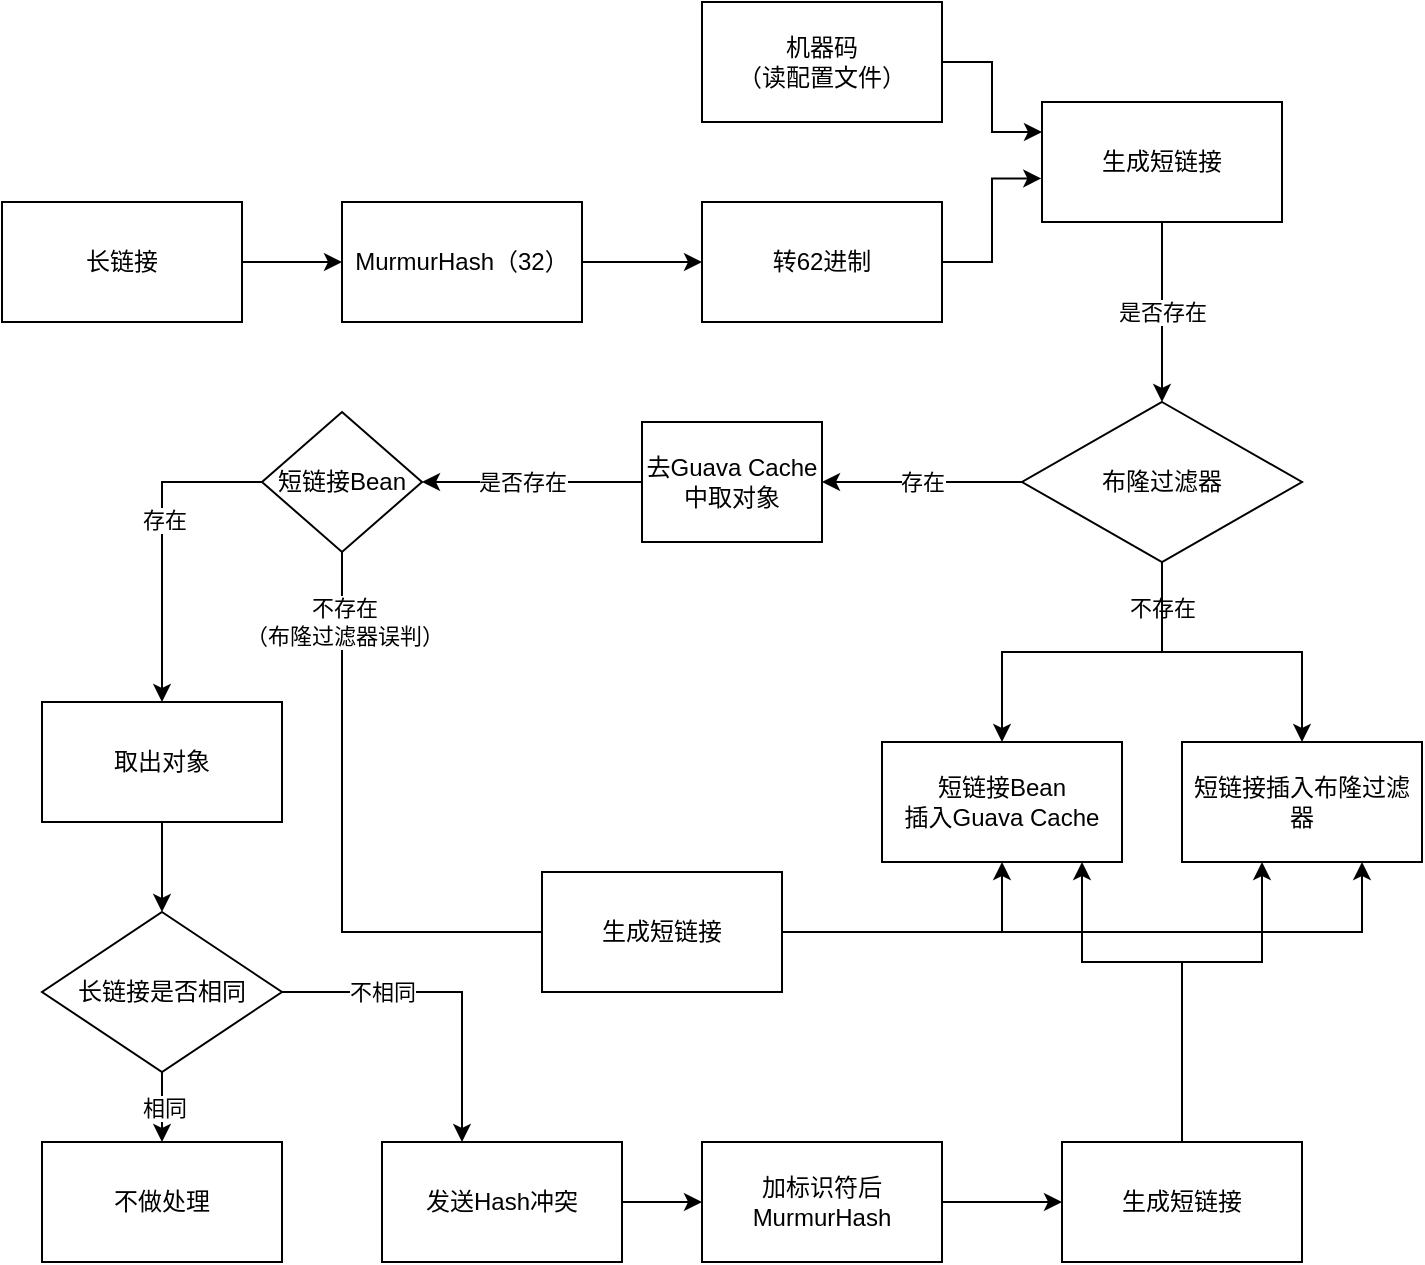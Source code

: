 <mxfile version="17.4.6" type="github" pages="2">
  <diagram id="PhP-BJQ2wtuO1mvePhvb" name="第 1 页">
    <mxGraphModel dx="1038" dy="524" grid="1" gridSize="10" guides="1" tooltips="1" connect="1" arrows="1" fold="1" page="1" pageScale="1" pageWidth="827" pageHeight="1169" math="0" shadow="0">
      <root>
        <mxCell id="0" />
        <mxCell id="1" parent="0" />
        <mxCell id="Cr4EuKPD1U2jUR8o6u61-5" style="edgeStyle=orthogonalEdgeStyle;rounded=0;orthogonalLoop=1;jettySize=auto;html=1;" edge="1" parent="1" source="Cr4EuKPD1U2jUR8o6u61-1" target="Cr4EuKPD1U2jUR8o6u61-3">
          <mxGeometry relative="1" as="geometry" />
        </mxCell>
        <mxCell id="Cr4EuKPD1U2jUR8o6u61-1" value="长链接" style="rounded=0;whiteSpace=wrap;html=1;" vertex="1" parent="1">
          <mxGeometry x="40" y="190" width="120" height="60" as="geometry" />
        </mxCell>
        <mxCell id="Cr4EuKPD1U2jUR8o6u61-6" style="edgeStyle=orthogonalEdgeStyle;rounded=0;orthogonalLoop=1;jettySize=auto;html=1;" edge="1" parent="1" source="Cr4EuKPD1U2jUR8o6u61-3" target="Cr4EuKPD1U2jUR8o6u61-4">
          <mxGeometry relative="1" as="geometry" />
        </mxCell>
        <mxCell id="Cr4EuKPD1U2jUR8o6u61-3" value="MurmurHash（32）" style="rounded=0;whiteSpace=wrap;html=1;" vertex="1" parent="1">
          <mxGeometry x="210" y="190" width="120" height="60" as="geometry" />
        </mxCell>
        <mxCell id="Cr4EuKPD1U2jUR8o6u61-10" style="edgeStyle=orthogonalEdgeStyle;rounded=0;orthogonalLoop=1;jettySize=auto;html=1;entryX=-0.003;entryY=0.637;entryDx=0;entryDy=0;entryPerimeter=0;" edge="1" parent="1" source="Cr4EuKPD1U2jUR8o6u61-4" target="Cr4EuKPD1U2jUR8o6u61-8">
          <mxGeometry relative="1" as="geometry" />
        </mxCell>
        <mxCell id="Cr4EuKPD1U2jUR8o6u61-4" value="转62进制" style="rounded=0;whiteSpace=wrap;html=1;" vertex="1" parent="1">
          <mxGeometry x="390" y="190" width="120" height="60" as="geometry" />
        </mxCell>
        <mxCell id="Cr4EuKPD1U2jUR8o6u61-9" style="edgeStyle=orthogonalEdgeStyle;rounded=0;orthogonalLoop=1;jettySize=auto;html=1;entryX=0;entryY=0.25;entryDx=0;entryDy=0;" edge="1" parent="1" source="Cr4EuKPD1U2jUR8o6u61-7" target="Cr4EuKPD1U2jUR8o6u61-8">
          <mxGeometry relative="1" as="geometry" />
        </mxCell>
        <mxCell id="Cr4EuKPD1U2jUR8o6u61-7" value="机器码&lt;br&gt;（读配置文件）" style="rounded=0;whiteSpace=wrap;html=1;" vertex="1" parent="1">
          <mxGeometry x="390" y="90" width="120" height="60" as="geometry" />
        </mxCell>
        <mxCell id="Cr4EuKPD1U2jUR8o6u61-13" value="是否存在" style="edgeStyle=orthogonalEdgeStyle;rounded=0;orthogonalLoop=1;jettySize=auto;html=1;" edge="1" parent="1" source="Cr4EuKPD1U2jUR8o6u61-8" target="Cr4EuKPD1U2jUR8o6u61-12">
          <mxGeometry relative="1" as="geometry" />
        </mxCell>
        <mxCell id="Cr4EuKPD1U2jUR8o6u61-8" value="生成短链接" style="rounded=0;whiteSpace=wrap;html=1;" vertex="1" parent="1">
          <mxGeometry x="560" y="140" width="120" height="60" as="geometry" />
        </mxCell>
        <mxCell id="Cr4EuKPD1U2jUR8o6u61-11" value="短链接插入布隆过滤器" style="rounded=0;whiteSpace=wrap;html=1;" vertex="1" parent="1">
          <mxGeometry x="630" y="460" width="120" height="60" as="geometry" />
        </mxCell>
        <mxCell id="Cr4EuKPD1U2jUR8o6u61-14" value="不存在" style="edgeStyle=orthogonalEdgeStyle;rounded=0;orthogonalLoop=1;jettySize=auto;html=1;" edge="1" parent="1" source="Cr4EuKPD1U2jUR8o6u61-12" target="Cr4EuKPD1U2jUR8o6u61-11">
          <mxGeometry x="-0.714" relative="1" as="geometry">
            <mxPoint as="offset" />
          </mxGeometry>
        </mxCell>
        <mxCell id="Cr4EuKPD1U2jUR8o6u61-16" style="edgeStyle=orthogonalEdgeStyle;rounded=0;orthogonalLoop=1;jettySize=auto;html=1;" edge="1" parent="1" source="Cr4EuKPD1U2jUR8o6u61-12" target="Cr4EuKPD1U2jUR8o6u61-15">
          <mxGeometry relative="1" as="geometry" />
        </mxCell>
        <mxCell id="Cr4EuKPD1U2jUR8o6u61-19" value="存在" style="edgeStyle=orthogonalEdgeStyle;rounded=0;orthogonalLoop=1;jettySize=auto;html=1;" edge="1" parent="1" source="Cr4EuKPD1U2jUR8o6u61-12" target="Cr4EuKPD1U2jUR8o6u61-18">
          <mxGeometry relative="1" as="geometry">
            <Array as="points">
              <mxPoint x="510" y="330" />
              <mxPoint x="510" y="330" />
            </Array>
          </mxGeometry>
        </mxCell>
        <mxCell id="Cr4EuKPD1U2jUR8o6u61-12" value="布隆过滤器" style="rhombus;whiteSpace=wrap;html=1;" vertex="1" parent="1">
          <mxGeometry x="550" y="290" width="140" height="80" as="geometry" />
        </mxCell>
        <mxCell id="Cr4EuKPD1U2jUR8o6u61-15" value="短链接Bean&lt;br&gt;插入Guava Cache" style="rounded=0;whiteSpace=wrap;html=1;" vertex="1" parent="1">
          <mxGeometry x="480" y="460" width="120" height="60" as="geometry" />
        </mxCell>
        <mxCell id="Cr4EuKPD1U2jUR8o6u61-21" style="edgeStyle=orthogonalEdgeStyle;rounded=0;orthogonalLoop=1;jettySize=auto;html=1;" edge="1" parent="1" source="Cr4EuKPD1U2jUR8o6u61-18" target="Cr4EuKPD1U2jUR8o6u61-20">
          <mxGeometry relative="1" as="geometry" />
        </mxCell>
        <mxCell id="Cr4EuKPD1U2jUR8o6u61-22" value="是否存在" style="edgeLabel;html=1;align=center;verticalAlign=middle;resizable=0;points=[];" vertex="1" connectable="0" parent="Cr4EuKPD1U2jUR8o6u61-21">
          <mxGeometry x="0.27" relative="1" as="geometry">
            <mxPoint x="10" as="offset" />
          </mxGeometry>
        </mxCell>
        <mxCell id="Cr4EuKPD1U2jUR8o6u61-18" value="去Guava Cache&lt;br&gt;中取对象" style="rounded=0;whiteSpace=wrap;html=1;" vertex="1" parent="1">
          <mxGeometry x="360" y="300" width="90" height="60" as="geometry" />
        </mxCell>
        <mxCell id="Cr4EuKPD1U2jUR8o6u61-24" style="edgeStyle=orthogonalEdgeStyle;rounded=0;orthogonalLoop=1;jettySize=auto;html=1;exitX=0;exitY=0.5;exitDx=0;exitDy=0;" edge="1" parent="1" source="Cr4EuKPD1U2jUR8o6u61-20" target="Cr4EuKPD1U2jUR8o6u61-23">
          <mxGeometry relative="1" as="geometry" />
        </mxCell>
        <mxCell id="Cr4EuKPD1U2jUR8o6u61-25" value="存在" style="edgeLabel;html=1;align=center;verticalAlign=middle;resizable=0;points=[];" vertex="1" connectable="0" parent="Cr4EuKPD1U2jUR8o6u61-24">
          <mxGeometry x="-0.139" y="1" relative="1" as="geometry">
            <mxPoint as="offset" />
          </mxGeometry>
        </mxCell>
        <mxCell id="Cr4EuKPD1U2jUR8o6u61-20" value="短链接Bean" style="rhombus;whiteSpace=wrap;html=1;" vertex="1" parent="1">
          <mxGeometry x="170" y="295" width="80" height="70" as="geometry" />
        </mxCell>
        <mxCell id="Cr4EuKPD1U2jUR8o6u61-27" style="edgeStyle=orthogonalEdgeStyle;rounded=0;orthogonalLoop=1;jettySize=auto;html=1;" edge="1" parent="1" source="Cr4EuKPD1U2jUR8o6u61-23" target="Cr4EuKPD1U2jUR8o6u61-26">
          <mxGeometry relative="1" as="geometry" />
        </mxCell>
        <mxCell id="Cr4EuKPD1U2jUR8o6u61-23" value="取出对象" style="rounded=0;whiteSpace=wrap;html=1;" vertex="1" parent="1">
          <mxGeometry x="60" y="440" width="120" height="60" as="geometry" />
        </mxCell>
        <mxCell id="Cr4EuKPD1U2jUR8o6u61-31" value="不相同" style="edgeStyle=orthogonalEdgeStyle;rounded=0;orthogonalLoop=1;jettySize=auto;html=1;exitX=1;exitY=0.5;exitDx=0;exitDy=0;" edge="1" parent="1" source="Cr4EuKPD1U2jUR8o6u61-26" target="Cr4EuKPD1U2jUR8o6u61-30">
          <mxGeometry x="-0.394" relative="1" as="geometry">
            <Array as="points">
              <mxPoint x="270" y="585" />
            </Array>
            <mxPoint as="offset" />
          </mxGeometry>
        </mxCell>
        <mxCell id="Cr4EuKPD1U2jUR8o6u61-45" style="edgeStyle=orthogonalEdgeStyle;rounded=0;orthogonalLoop=1;jettySize=auto;html=1;" edge="1" parent="1" source="Cr4EuKPD1U2jUR8o6u61-26" target="Cr4EuKPD1U2jUR8o6u61-44">
          <mxGeometry relative="1" as="geometry" />
        </mxCell>
        <mxCell id="Cr4EuKPD1U2jUR8o6u61-46" value="相同" style="edgeLabel;html=1;align=center;verticalAlign=middle;resizable=0;points=[];" vertex="1" connectable="0" parent="Cr4EuKPD1U2jUR8o6u61-45">
          <mxGeometry x="-0.222" y="1" relative="1" as="geometry">
            <mxPoint as="offset" />
          </mxGeometry>
        </mxCell>
        <mxCell id="Cr4EuKPD1U2jUR8o6u61-26" value="长链接是否相同" style="rhombus;whiteSpace=wrap;html=1;" vertex="1" parent="1">
          <mxGeometry x="60" y="545" width="120" height="80" as="geometry" />
        </mxCell>
        <mxCell id="Cr4EuKPD1U2jUR8o6u61-34" style="edgeStyle=orthogonalEdgeStyle;rounded=0;orthogonalLoop=1;jettySize=auto;html=1;" edge="1" parent="1" source="Cr4EuKPD1U2jUR8o6u61-30" target="Cr4EuKPD1U2jUR8o6u61-33">
          <mxGeometry relative="1" as="geometry" />
        </mxCell>
        <mxCell id="Cr4EuKPD1U2jUR8o6u61-30" value="发送Hash冲突" style="rounded=0;whiteSpace=wrap;html=1;" vertex="1" parent="1">
          <mxGeometry x="230" y="660" width="120" height="60" as="geometry" />
        </mxCell>
        <mxCell id="Cr4EuKPD1U2jUR8o6u61-33" value="加标识符后&lt;br&gt;MurmurHash" style="rounded=0;whiteSpace=wrap;html=1;" vertex="1" parent="1">
          <mxGeometry x="390" y="660" width="120" height="60" as="geometry" />
        </mxCell>
        <mxCell id="Cr4EuKPD1U2jUR8o6u61-37" value="" style="edgeStyle=orthogonalEdgeStyle;rounded=0;orthogonalLoop=1;jettySize=auto;html=1;" edge="1" parent="1" source="Cr4EuKPD1U2jUR8o6u61-33" target="Cr4EuKPD1U2jUR8o6u61-38">
          <mxGeometry relative="1" as="geometry">
            <mxPoint x="540" y="690" as="targetPoint" />
          </mxGeometry>
        </mxCell>
        <mxCell id="Cr4EuKPD1U2jUR8o6u61-41" style="edgeStyle=orthogonalEdgeStyle;rounded=0;orthogonalLoop=1;jettySize=auto;html=1;exitX=0.5;exitY=0;exitDx=0;exitDy=0;" edge="1" parent="1" source="Cr4EuKPD1U2jUR8o6u61-38" target="Cr4EuKPD1U2jUR8o6u61-11">
          <mxGeometry relative="1" as="geometry">
            <Array as="points">
              <mxPoint x="630" y="570" />
              <mxPoint x="670" y="570" />
            </Array>
          </mxGeometry>
        </mxCell>
        <mxCell id="Cr4EuKPD1U2jUR8o6u61-42" style="edgeStyle=orthogonalEdgeStyle;rounded=0;orthogonalLoop=1;jettySize=auto;html=1;" edge="1" parent="1" source="Cr4EuKPD1U2jUR8o6u61-38">
          <mxGeometry relative="1" as="geometry">
            <mxPoint x="580" y="520" as="targetPoint" />
            <Array as="points">
              <mxPoint x="630" y="570" />
              <mxPoint x="580" y="570" />
            </Array>
          </mxGeometry>
        </mxCell>
        <mxCell id="Cr4EuKPD1U2jUR8o6u61-38" value="生成短链接" style="rounded=0;whiteSpace=wrap;html=1;" vertex="1" parent="1">
          <mxGeometry x="570" y="660" width="120" height="60" as="geometry" />
        </mxCell>
        <mxCell id="Cr4EuKPD1U2jUR8o6u61-44" value="不做处理" style="rounded=0;whiteSpace=wrap;html=1;" vertex="1" parent="1">
          <mxGeometry x="60" y="660" width="120" height="60" as="geometry" />
        </mxCell>
        <mxCell id="jcqEOY2t5M7yC_sGDvnl-3" style="edgeStyle=orthogonalEdgeStyle;rounded=0;orthogonalLoop=1;jettySize=auto;html=1;fontColor=#000000;strokeColor=#000000;" edge="1" parent="1" source="jcqEOY2t5M7yC_sGDvnl-1" target="Cr4EuKPD1U2jUR8o6u61-15">
          <mxGeometry relative="1" as="geometry" />
        </mxCell>
        <mxCell id="jcqEOY2t5M7yC_sGDvnl-4" style="edgeStyle=orthogonalEdgeStyle;rounded=0;orthogonalLoop=1;jettySize=auto;html=1;entryX=0.75;entryY=1;entryDx=0;entryDy=0;fontColor=#000000;strokeColor=#000000;" edge="1" parent="1" source="jcqEOY2t5M7yC_sGDvnl-1" target="Cr4EuKPD1U2jUR8o6u61-11">
          <mxGeometry relative="1" as="geometry" />
        </mxCell>
        <mxCell id="jcqEOY2t5M7yC_sGDvnl-1" value="生成短链接" style="rounded=0;whiteSpace=wrap;html=1;fontColor=#000000;gradientColor=#ffffff;" vertex="1" parent="1">
          <mxGeometry x="310" y="525" width="120" height="60" as="geometry" />
        </mxCell>
        <mxCell id="jcqEOY2t5M7yC_sGDvnl-2" value="" style="edgeStyle=orthogonalEdgeStyle;rounded=0;orthogonalLoop=1;jettySize=auto;html=1;entryX=0;entryY=0.5;entryDx=0;entryDy=0;exitX=0.5;exitY=1;exitDx=0;exitDy=0;endArrow=none;" edge="1" parent="1" source="Cr4EuKPD1U2jUR8o6u61-20" target="jcqEOY2t5M7yC_sGDvnl-1">
          <mxGeometry x="-0.934" relative="1" as="geometry">
            <mxPoint x="210" y="365" as="sourcePoint" />
            <mxPoint x="690" y="520" as="targetPoint" />
            <Array as="points" />
            <mxPoint as="offset" />
          </mxGeometry>
        </mxCell>
        <mxCell id="jcqEOY2t5M7yC_sGDvnl-5" value="不存在&lt;br&gt;（布隆过滤器误判）" style="edgeLabel;html=1;align=center;verticalAlign=middle;resizable=0;points=[];fontColor=#000000;" vertex="1" connectable="0" parent="jcqEOY2t5M7yC_sGDvnl-2">
          <mxGeometry x="-0.76" relative="1" as="geometry">
            <mxPoint x="1" as="offset" />
          </mxGeometry>
        </mxCell>
      </root>
    </mxGraphModel>
  </diagram>
  <diagram id="Jm5oNYgQGQSgiNe3RXsB" name="第 2 页">
    <mxGraphModel dx="1038" dy="524" grid="1" gridSize="10" guides="1" tooltips="1" connect="1" arrows="1" fold="1" page="1" pageScale="1" pageWidth="827" pageHeight="1169" math="0" shadow="0">
      <root>
        <mxCell id="0" />
        <mxCell id="1" parent="0" />
        <mxCell id="gQ8tIwMM52p7DOY61jqs-22" style="edgeStyle=orthogonalEdgeStyle;orthogonalLoop=1;jettySize=auto;html=1;fontColor=#000000;strokeColor=#000000;rounded=0;" edge="1" parent="1" source="gQ8tIwMM52p7DOY61jqs-1" target="gQ8tIwMM52p7DOY61jqs-14">
          <mxGeometry relative="1" as="geometry" />
        </mxCell>
        <mxCell id="gQ8tIwMM52p7DOY61jqs-23" style="edgeStyle=orthogonalEdgeStyle;rounded=0;orthogonalLoop=1;jettySize=auto;html=1;entryX=0;entryY=0.5;entryDx=0;entryDy=0;entryPerimeter=0;fontColor=#000000;strokeColor=#000000;" edge="1" parent="1" source="gQ8tIwMM52p7DOY61jqs-1" target="gQ8tIwMM52p7DOY61jqs-15">
          <mxGeometry relative="1" as="geometry" />
        </mxCell>
        <mxCell id="gQ8tIwMM52p7DOY61jqs-1" value="短域名服务器&lt;br&gt;&lt;font color=&quot;#3333ff&quot;&gt;machineId&lt;/font&gt;" style="rounded=0;whiteSpace=wrap;html=1;" vertex="1" parent="1">
          <mxGeometry x="390" y="130" width="120" height="60" as="geometry" />
        </mxCell>
        <mxCell id="gQ8tIwMM52p7DOY61jqs-24" style="edgeStyle=orthogonalEdgeStyle;rounded=0;orthogonalLoop=1;jettySize=auto;html=1;fontColor=#000000;strokeColor=#000000;" edge="1" parent="1" source="gQ8tIwMM52p7DOY61jqs-2" target="gQ8tIwMM52p7DOY61jqs-17">
          <mxGeometry relative="1" as="geometry" />
        </mxCell>
        <mxCell id="gQ8tIwMM52p7DOY61jqs-25" style="edgeStyle=orthogonalEdgeStyle;rounded=0;orthogonalLoop=1;jettySize=auto;html=1;entryX=0;entryY=0.5;entryDx=0;entryDy=0;entryPerimeter=0;fontColor=#000000;strokeColor=#000000;" edge="1" parent="1" source="gQ8tIwMM52p7DOY61jqs-2" target="gQ8tIwMM52p7DOY61jqs-16">
          <mxGeometry relative="1" as="geometry" />
        </mxCell>
        <mxCell id="gQ8tIwMM52p7DOY61jqs-2" value="短域名服务器&lt;br&gt;&lt;font color=&quot;#3333ff&quot;&gt;machineId&lt;/font&gt;" style="rounded=0;whiteSpace=wrap;html=1;" vertex="1" parent="1">
          <mxGeometry x="390" y="250" width="120" height="60" as="geometry" />
        </mxCell>
        <mxCell id="gQ8tIwMM52p7DOY61jqs-28" style="edgeStyle=orthogonalEdgeStyle;rounded=0;orthogonalLoop=1;jettySize=auto;html=1;entryX=0;entryY=0.5;entryDx=0;entryDy=0;entryPerimeter=0;fontColor=#000000;strokeColor=#000000;" edge="1" parent="1" source="gQ8tIwMM52p7DOY61jqs-3" target="gQ8tIwMM52p7DOY61jqs-18">
          <mxGeometry relative="1" as="geometry" />
        </mxCell>
        <mxCell id="gQ8tIwMM52p7DOY61jqs-29" style="edgeStyle=orthogonalEdgeStyle;rounded=0;orthogonalLoop=1;jettySize=auto;html=1;entryX=0;entryY=0.5;entryDx=0;entryDy=0;entryPerimeter=0;fontColor=#000000;strokeColor=#000000;" edge="1" parent="1" source="gQ8tIwMM52p7DOY61jqs-3" target="gQ8tIwMM52p7DOY61jqs-19">
          <mxGeometry relative="1" as="geometry" />
        </mxCell>
        <mxCell id="gQ8tIwMM52p7DOY61jqs-3" value="短域名服务器&lt;br&gt;&lt;font color=&quot;#3333ff&quot;&gt;machineId&lt;/font&gt;" style="rounded=0;whiteSpace=wrap;html=1;" vertex="1" parent="1">
          <mxGeometry x="390" y="370" width="120" height="60" as="geometry" />
        </mxCell>
        <mxCell id="gQ8tIwMM52p7DOY61jqs-5" style="edgeStyle=orthogonalEdgeStyle;rounded=1;orthogonalLoop=1;jettySize=auto;html=1;entryX=0;entryY=0.5;entryDx=0;entryDy=0;fontColor=#000000;dashed=1;strokeColor=none;" edge="1" parent="1" source="gQ8tIwMM52p7DOY61jqs-4" target="gQ8tIwMM52p7DOY61jqs-1">
          <mxGeometry relative="1" as="geometry" />
        </mxCell>
        <mxCell id="gQ8tIwMM52p7DOY61jqs-6" style="edgeStyle=orthogonalEdgeStyle;rounded=1;orthogonalLoop=1;jettySize=auto;html=1;entryX=0;entryY=0.5;entryDx=0;entryDy=0;dashed=1;fontColor=#000000;" edge="1" parent="1" source="gQ8tIwMM52p7DOY61jqs-4" target="gQ8tIwMM52p7DOY61jqs-1">
          <mxGeometry relative="1" as="geometry">
            <Array as="points">
              <mxPoint x="320" y="270" />
              <mxPoint x="320" y="160" />
            </Array>
          </mxGeometry>
        </mxCell>
        <mxCell id="gQ8tIwMM52p7DOY61jqs-7" style="edgeStyle=orthogonalEdgeStyle;rounded=1;orthogonalLoop=1;jettySize=auto;html=1;dashed=1;fontColor=#000000;" edge="1" parent="1" source="gQ8tIwMM52p7DOY61jqs-4" target="gQ8tIwMM52p7DOY61jqs-2">
          <mxGeometry relative="1" as="geometry" />
        </mxCell>
        <mxCell id="gQ8tIwMM52p7DOY61jqs-8" style="edgeStyle=orthogonalEdgeStyle;rounded=1;orthogonalLoop=1;jettySize=auto;html=1;entryX=0;entryY=0.5;entryDx=0;entryDy=0;dashed=1;fontColor=#000000;" edge="1" parent="1" source="gQ8tIwMM52p7DOY61jqs-4" target="gQ8tIwMM52p7DOY61jqs-3">
          <mxGeometry relative="1" as="geometry">
            <Array as="points">
              <mxPoint x="320" y="290" />
              <mxPoint x="320" y="400" />
            </Array>
          </mxGeometry>
        </mxCell>
        <mxCell id="gQ8tIwMM52p7DOY61jqs-4" value="&lt;font color=&quot;#000000&quot;&gt;Nginx&lt;br&gt;负载均衡服务器&lt;/font&gt;" style="rounded=0;whiteSpace=wrap;html=1;fontColor=#3333FF;dashed=1;" vertex="1" parent="1">
          <mxGeometry x="80" y="250" width="120" height="60" as="geometry" />
        </mxCell>
        <mxCell id="gQ8tIwMM52p7DOY61jqs-10" style="edgeStyle=orthogonalEdgeStyle;orthogonalLoop=1;jettySize=auto;html=1;dashed=1;fontColor=#000000;strokeColor=#3333FF;curved=1;entryX=0.5;entryY=0;entryDx=0;entryDy=0;" edge="1" parent="1" source="gQ8tIwMM52p7DOY61jqs-9" target="gQ8tIwMM52p7DOY61jqs-1">
          <mxGeometry relative="1" as="geometry" />
        </mxCell>
        <mxCell id="gQ8tIwMM52p7DOY61jqs-11" style="edgeStyle=orthogonalEdgeStyle;orthogonalLoop=1;jettySize=auto;html=1;dashed=1;fontColor=#000000;strokeColor=#3333FF;curved=1;exitX=1;exitY=0.75;exitDx=0;exitDy=0;" edge="1" parent="1" source="gQ8tIwMM52p7DOY61jqs-9" target="gQ8tIwMM52p7DOY61jqs-2">
          <mxGeometry relative="1" as="geometry">
            <Array as="points">
              <mxPoint x="210" y="170" />
              <mxPoint x="300" y="170" />
              <mxPoint x="300" y="220" />
              <mxPoint x="450" y="220" />
            </Array>
          </mxGeometry>
        </mxCell>
        <mxCell id="gQ8tIwMM52p7DOY61jqs-12" style="edgeStyle=orthogonalEdgeStyle;orthogonalLoop=1;jettySize=auto;html=1;entryX=0.5;entryY=0;entryDx=0;entryDy=0;dashed=1;fontColor=#000000;strokeColor=#3333FF;curved=1;exitX=0.583;exitY=0.808;exitDx=0;exitDy=0;exitPerimeter=0;" edge="1" parent="1" source="gQ8tIwMM52p7DOY61jqs-9" target="gQ8tIwMM52p7DOY61jqs-3">
          <mxGeometry relative="1" as="geometry">
            <Array as="points">
              <mxPoint x="160" y="180" />
              <mxPoint x="190" y="180" />
              <mxPoint x="190" y="220" />
              <mxPoint x="300" y="220" />
              <mxPoint x="300" y="330" />
              <mxPoint x="370" y="330" />
              <mxPoint x="370" y="340" />
              <mxPoint x="450" y="340" />
            </Array>
          </mxGeometry>
        </mxCell>
        <mxCell id="gQ8tIwMM52p7DOY61jqs-9" value="ZooKeeper" style="shape=document;whiteSpace=wrap;html=1;boundedLbl=1;dashed=1;fontColor=#000000;" vertex="1" parent="1">
          <mxGeometry x="90" y="100" width="120" height="80" as="geometry" />
        </mxCell>
        <mxCell id="gQ8tIwMM52p7DOY61jqs-14" value="Guava Cache" style="strokeWidth=2;html=1;shape=mxgraph.flowchart.direct_data;whiteSpace=wrap;fontColor=#000000;" vertex="1" parent="1">
          <mxGeometry x="560" y="120" width="80" height="30" as="geometry" />
        </mxCell>
        <mxCell id="gQ8tIwMM52p7DOY61jqs-15" value="BloomFilter" style="strokeWidth=2;html=1;shape=mxgraph.flowchart.direct_data;whiteSpace=wrap;fontColor=#000000;" vertex="1" parent="1">
          <mxGeometry x="560" y="170" width="80" height="30" as="geometry" />
        </mxCell>
        <mxCell id="gQ8tIwMM52p7DOY61jqs-16" value="Guava Cache" style="strokeWidth=2;html=1;shape=mxgraph.flowchart.direct_data;whiteSpace=wrap;fontColor=#000000;gradientColor=#ffffff;" vertex="1" parent="1">
          <mxGeometry x="560" y="290" width="80" height="30" as="geometry" />
        </mxCell>
        <mxCell id="gQ8tIwMM52p7DOY61jqs-17" value="BloomFilter" style="strokeWidth=2;html=1;shape=mxgraph.flowchart.direct_data;whiteSpace=wrap;fontColor=#000000;" vertex="1" parent="1">
          <mxGeometry x="560" y="240" width="80" height="30" as="geometry" />
        </mxCell>
        <mxCell id="gQ8tIwMM52p7DOY61jqs-18" value="Guava Cache" style="strokeWidth=2;html=1;shape=mxgraph.flowchart.direct_data;whiteSpace=wrap;fontColor=#000000;" vertex="1" parent="1">
          <mxGeometry x="560" y="360" width="80" height="30" as="geometry" />
        </mxCell>
        <mxCell id="gQ8tIwMM52p7DOY61jqs-19" value="BloomFilter" style="strokeWidth=2;html=1;shape=mxgraph.flowchart.direct_data;whiteSpace=wrap;fontColor=#000000;" vertex="1" parent="1">
          <mxGeometry x="560" y="410" width="80" height="30" as="geometry" />
        </mxCell>
        <mxCell id="gQ8tIwMM52p7DOY61jqs-33" style="edgeStyle=orthogonalEdgeStyle;rounded=0;orthogonalLoop=1;jettySize=auto;html=1;exitX=0.5;exitY=1;exitDx=0;exitDy=0;exitPerimeter=0;fontColor=#000000;strokeColor=#000000;" edge="1" parent="1" source="gQ8tIwMM52p7DOY61jqs-15" target="gQ8tIwMM52p7DOY61jqs-15">
          <mxGeometry relative="1" as="geometry" />
        </mxCell>
      </root>
    </mxGraphModel>
  </diagram>
</mxfile>
